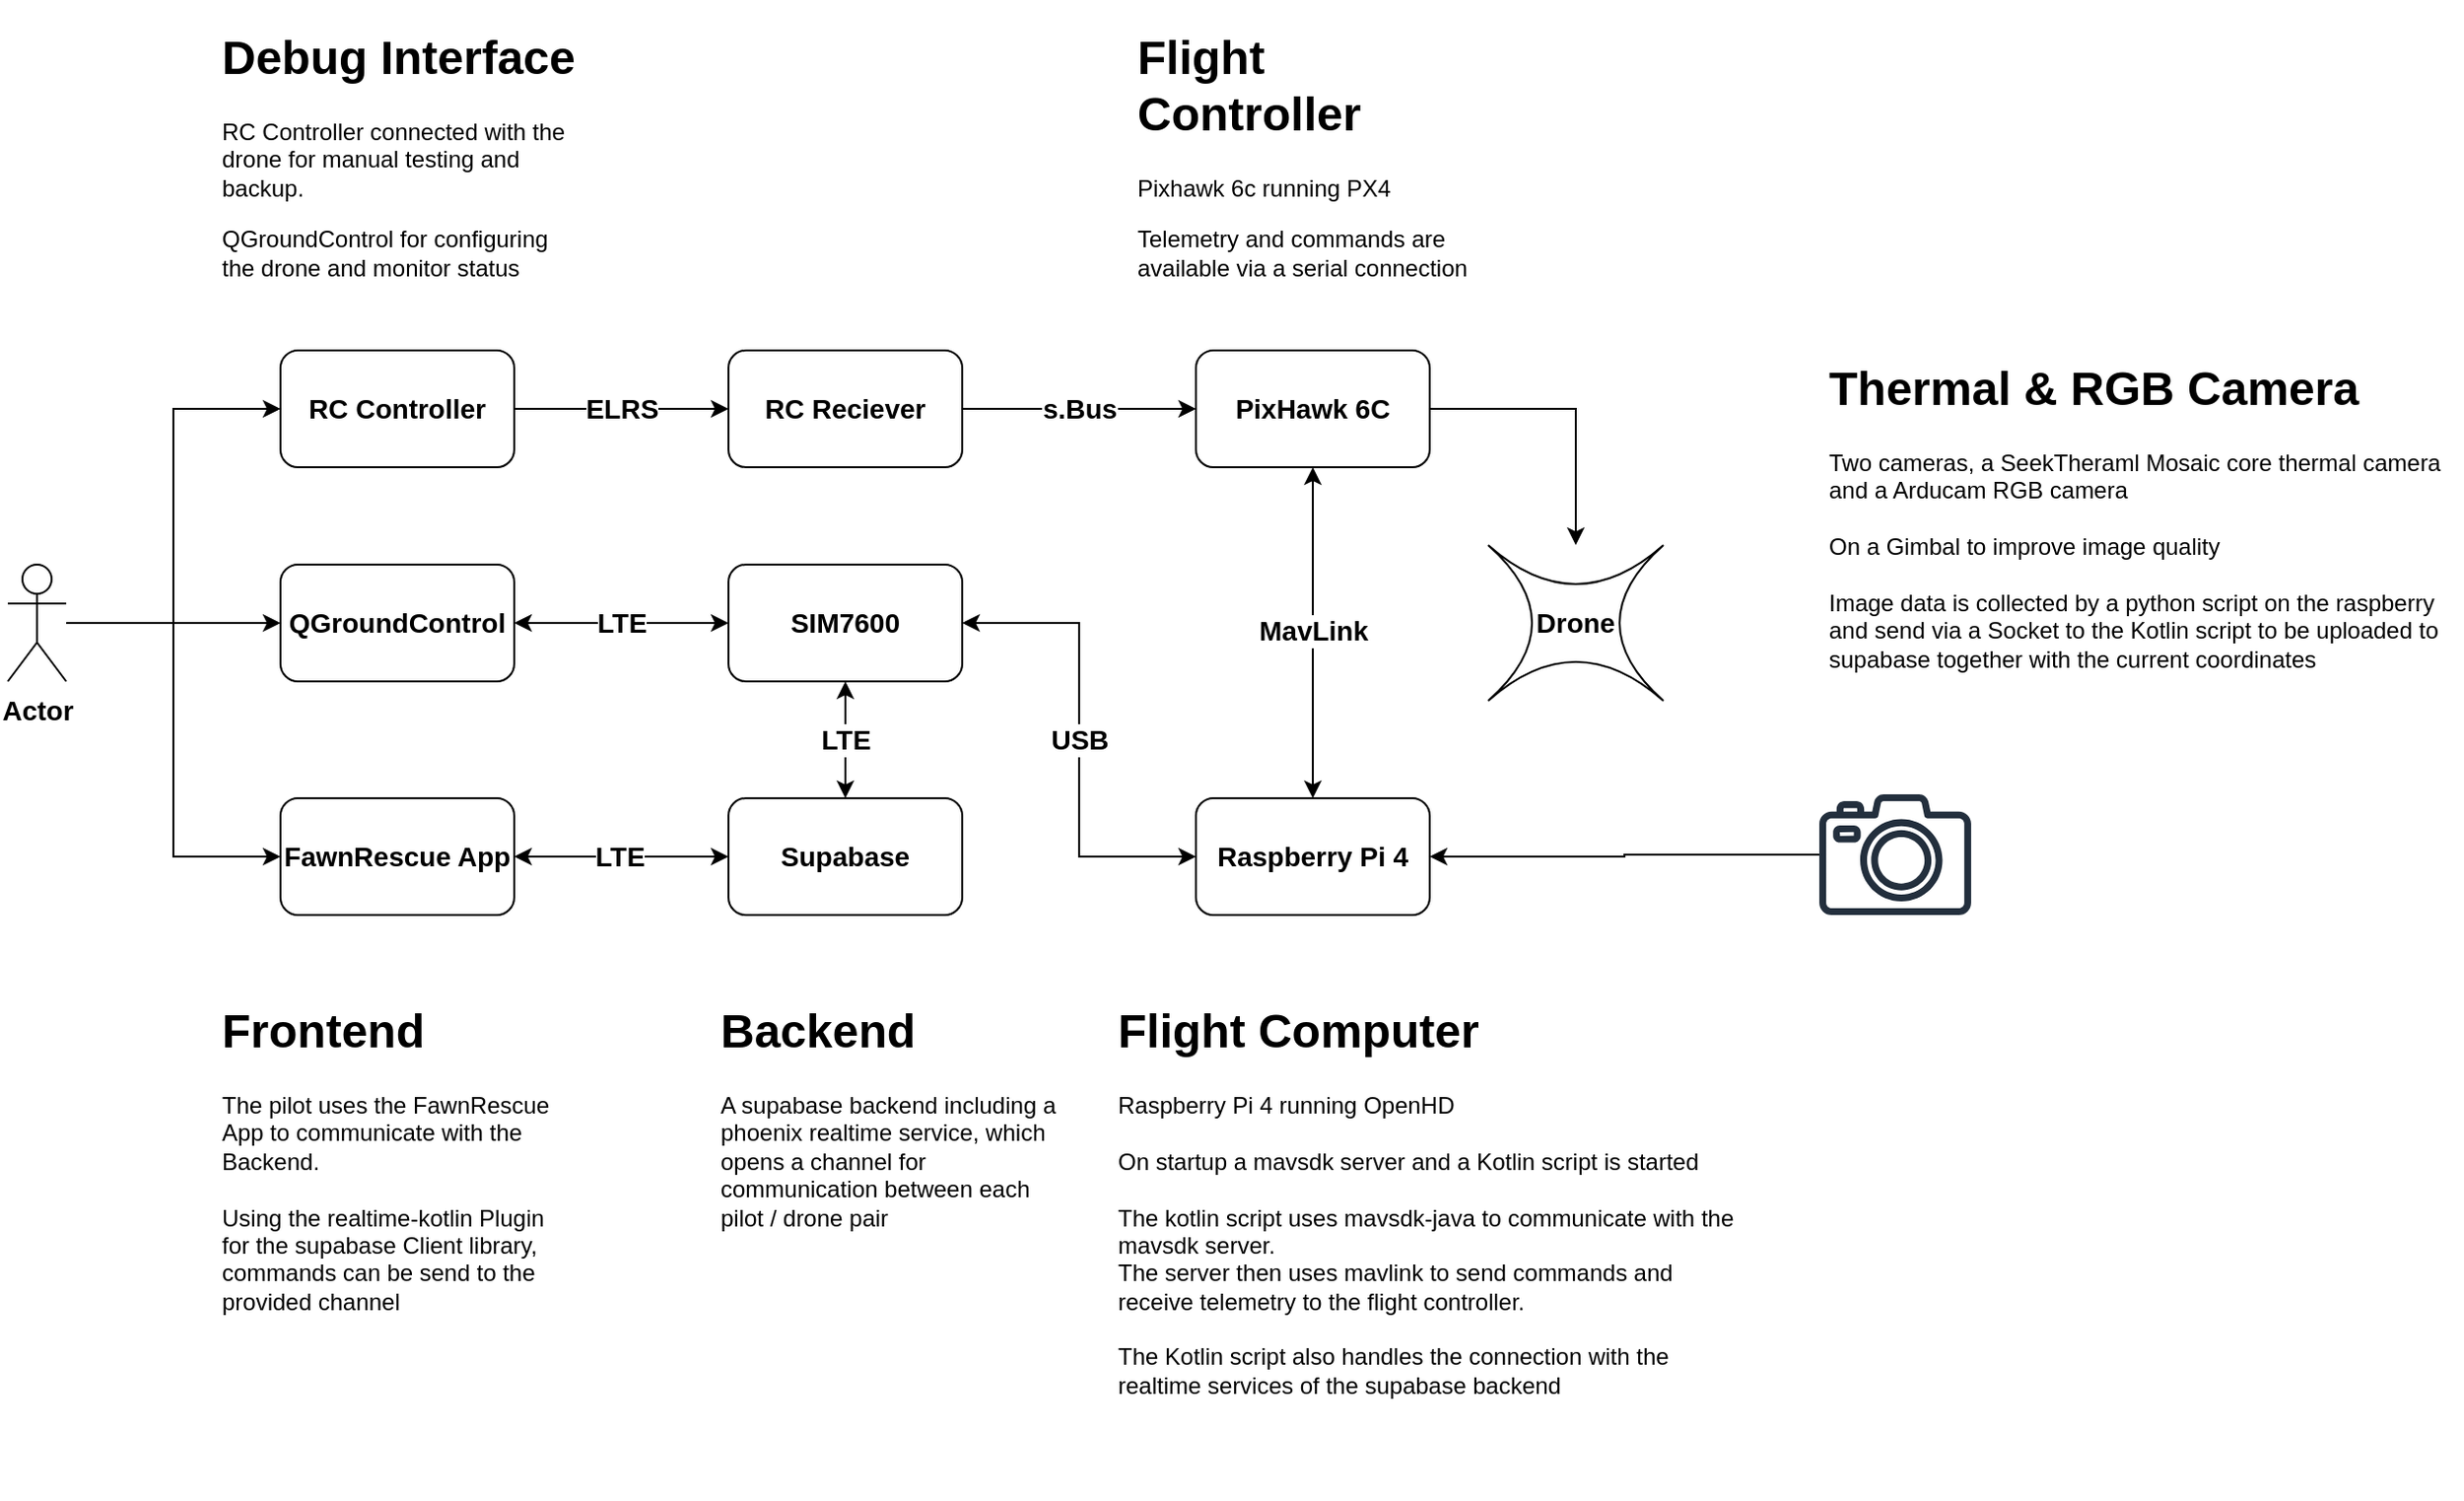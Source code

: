 <mxfile version="23.1.1" type="github">
  <diagram name="Page-1" id="nDaKL3ebdBdOYoQSPej4">
    <mxGraphModel dx="2250" dy="1844" grid="1" gridSize="10" guides="1" tooltips="1" connect="1" arrows="1" fold="1" page="1" pageScale="1" pageWidth="850" pageHeight="1100" math="0" shadow="0">
      <root>
        <mxCell id="0" />
        <mxCell id="1" parent="0" />
        <mxCell id="FN8Vr58lcdlTgOEtNpjS-21" style="edgeStyle=orthogonalEdgeStyle;rounded=0;orthogonalLoop=1;jettySize=auto;html=1;entryX=0;entryY=0.5;entryDx=0;entryDy=0;fontStyle=1;fontSize=14;" parent="1" source="FN8Vr58lcdlTgOEtNpjS-1" target="FN8Vr58lcdlTgOEtNpjS-13" edge="1">
          <mxGeometry relative="1" as="geometry" />
        </mxCell>
        <mxCell id="aVtWpzRtRZH0ED8oaGCE-13" style="edgeStyle=orthogonalEdgeStyle;rounded=0;orthogonalLoop=1;jettySize=auto;html=1;fontStyle=1;fontSize=14;" parent="1" source="FN8Vr58lcdlTgOEtNpjS-1" target="aVtWpzRtRZH0ED8oaGCE-3" edge="1">
          <mxGeometry relative="1" as="geometry" />
        </mxCell>
        <mxCell id="aVtWpzRtRZH0ED8oaGCE-14" style="edgeStyle=orthogonalEdgeStyle;rounded=0;orthogonalLoop=1;jettySize=auto;html=1;entryX=0;entryY=0.5;entryDx=0;entryDy=0;fontStyle=1;fontSize=14;" parent="1" source="FN8Vr58lcdlTgOEtNpjS-1" target="aVtWpzRtRZH0ED8oaGCE-4" edge="1">
          <mxGeometry relative="1" as="geometry" />
        </mxCell>
        <mxCell id="FN8Vr58lcdlTgOEtNpjS-1" value="Actor" style="shape=umlActor;verticalLabelPosition=bottom;verticalAlign=top;html=1;outlineConnect=0;fontStyle=1;fontSize=14;" parent="1" vertex="1">
          <mxGeometry x="-490" y="180" width="30" height="60" as="geometry" />
        </mxCell>
        <mxCell id="FN8Vr58lcdlTgOEtNpjS-4" value="Drone" style="shape=switch;whiteSpace=wrap;html=1;fontStyle=1;fontSize=14;" parent="1" vertex="1">
          <mxGeometry x="270" y="170" width="90" height="80" as="geometry" />
        </mxCell>
        <mxCell id="FN8Vr58lcdlTgOEtNpjS-9" style="edgeStyle=orthogonalEdgeStyle;rounded=0;orthogonalLoop=1;jettySize=auto;html=1;entryX=0.5;entryY=0;entryDx=0;entryDy=0;startArrow=classic;startFill=1;fontStyle=1;fontSize=14;" parent="1" source="FN8Vr58lcdlTgOEtNpjS-6" target="FN8Vr58lcdlTgOEtNpjS-7" edge="1">
          <mxGeometry relative="1" as="geometry" />
        </mxCell>
        <mxCell id="FN8Vr58lcdlTgOEtNpjS-10" value="MavLink" style="edgeLabel;html=1;align=center;verticalAlign=middle;resizable=0;points=[];fontStyle=1;fontSize=14;" parent="FN8Vr58lcdlTgOEtNpjS-9" vertex="1" connectable="0">
          <mxGeometry x="-0.013" y="3" relative="1" as="geometry">
            <mxPoint x="-3" as="offset" />
          </mxGeometry>
        </mxCell>
        <mxCell id="FN8Vr58lcdlTgOEtNpjS-22" style="edgeStyle=orthogonalEdgeStyle;rounded=0;orthogonalLoop=1;jettySize=auto;html=1;fontStyle=1;fontSize=14;" parent="1" source="FN8Vr58lcdlTgOEtNpjS-6" target="FN8Vr58lcdlTgOEtNpjS-4" edge="1">
          <mxGeometry relative="1" as="geometry" />
        </mxCell>
        <mxCell id="FN8Vr58lcdlTgOEtNpjS-6" value="&lt;div style=&quot;font-size: 14px;&quot;&gt;PixHawk 6C&lt;/div&gt;" style="rounded=1;whiteSpace=wrap;html=1;fontStyle=1;fontSize=14;" parent="1" vertex="1">
          <mxGeometry x="120" y="70" width="120" height="60" as="geometry" />
        </mxCell>
        <mxCell id="aVtWpzRtRZH0ED8oaGCE-12" value="USB" style="edgeStyle=orthogonalEdgeStyle;rounded=0;orthogonalLoop=1;jettySize=auto;html=1;entryX=1;entryY=0.5;entryDx=0;entryDy=0;startArrow=classic;startFill=1;fontStyle=1;fontSize=14;" parent="1" source="FN8Vr58lcdlTgOEtNpjS-7" target="aVtWpzRtRZH0ED8oaGCE-1" edge="1">
          <mxGeometry relative="1" as="geometry" />
        </mxCell>
        <mxCell id="FN8Vr58lcdlTgOEtNpjS-7" value="Raspberry Pi 4" style="rounded=1;whiteSpace=wrap;html=1;fontStyle=1;fontSize=14;" parent="1" vertex="1">
          <mxGeometry x="120" y="300" width="120" height="60" as="geometry" />
        </mxCell>
        <mxCell id="FN8Vr58lcdlTgOEtNpjS-8" value="&lt;h1&gt;Flight Controller&lt;br&gt;&lt;/h1&gt;&lt;p&gt;Pixhawk 6c running PX4&lt;/p&gt;&lt;p&gt;Telemetry and commands are available via a serial connection&lt;br&gt;&lt;/p&gt;" style="text;html=1;strokeColor=none;fillColor=none;spacing=5;spacingTop=-20;whiteSpace=wrap;overflow=hidden;rounded=0;" parent="1" vertex="1">
          <mxGeometry x="85" y="-100" width="190" height="150" as="geometry" />
        </mxCell>
        <mxCell id="FN8Vr58lcdlTgOEtNpjS-11" value="&lt;h1&gt;Flight Computer&lt;br&gt;&lt;/h1&gt;&lt;div&gt;Raspberry Pi 4 running OpenHD&lt;/div&gt;&lt;div&gt;&lt;br&gt;&lt;/div&gt;&lt;div&gt;On startup a mavsdk server and a Kotlin script is started&lt;/div&gt;&lt;div&gt;&lt;br&gt;&lt;/div&gt;&lt;div&gt;The kotlin script uses mavsdk-java to communicate with the mavsdk server.&lt;/div&gt;&lt;div&gt;The server then uses mavlink to send commands and receive telemetry to the flight controller.&lt;/div&gt;&lt;div&gt;&lt;br&gt;&lt;/div&gt;&lt;div&gt;The Kotlin script also handles the connection with the realtime services of the supabase backend&lt;br&gt;&lt;/div&gt;" style="text;html=1;strokeColor=none;fillColor=none;spacing=5;spacingTop=-20;whiteSpace=wrap;overflow=hidden;rounded=0;" parent="1" vertex="1">
          <mxGeometry x="75" y="400" width="330" height="260" as="geometry" />
        </mxCell>
        <mxCell id="aVtWpzRtRZH0ED8oaGCE-11" value="LTE" style="edgeStyle=orthogonalEdgeStyle;rounded=0;orthogonalLoop=1;jettySize=auto;html=1;entryX=0.5;entryY=1;entryDx=0;entryDy=0;startArrow=classic;startFill=1;fontStyle=1;fontSize=14;" parent="1" source="FN8Vr58lcdlTgOEtNpjS-12" target="aVtWpzRtRZH0ED8oaGCE-1" edge="1">
          <mxGeometry relative="1" as="geometry" />
        </mxCell>
        <mxCell id="FN8Vr58lcdlTgOEtNpjS-12" value="Supabase" style="rounded=1;whiteSpace=wrap;html=1;fontStyle=1;fontSize=14;" parent="1" vertex="1">
          <mxGeometry x="-120" y="300" width="120" height="60" as="geometry" />
        </mxCell>
        <mxCell id="FN8Vr58lcdlTgOEtNpjS-17" style="edgeStyle=orthogonalEdgeStyle;rounded=0;orthogonalLoop=1;jettySize=auto;html=1;entryX=0;entryY=0.5;entryDx=0;entryDy=0;startArrow=classic;startFill=1;fontStyle=1;fontSize=14;" parent="1" source="FN8Vr58lcdlTgOEtNpjS-13" target="FN8Vr58lcdlTgOEtNpjS-12" edge="1">
          <mxGeometry relative="1" as="geometry" />
        </mxCell>
        <mxCell id="FN8Vr58lcdlTgOEtNpjS-18" value="LTE" style="edgeLabel;html=1;align=center;verticalAlign=middle;resizable=0;points=[];fontStyle=1;fontSize=14;" parent="FN8Vr58lcdlTgOEtNpjS-17" vertex="1" connectable="0">
          <mxGeometry x="-0.017" relative="1" as="geometry">
            <mxPoint as="offset" />
          </mxGeometry>
        </mxCell>
        <mxCell id="FN8Vr58lcdlTgOEtNpjS-13" value="FawnRescue App" style="rounded=1;whiteSpace=wrap;html=1;fontStyle=1;fontSize=14;" parent="1" vertex="1">
          <mxGeometry x="-350" y="300" width="120" height="60" as="geometry" />
        </mxCell>
        <mxCell id="FN8Vr58lcdlTgOEtNpjS-14" value="&lt;h1&gt;Backend&lt;br&gt;&lt;/h1&gt;&lt;div&gt;A supabase backend including a phoenix realtime service, which opens a channel for communication between each&amp;nbsp;&lt;/div&gt;&lt;div&gt;pilot / drone pair&lt;/div&gt;" style="text;html=1;strokeColor=none;fillColor=none;spacing=5;spacingTop=-20;whiteSpace=wrap;overflow=hidden;rounded=0;" parent="1" vertex="1">
          <mxGeometry x="-129" y="400" width="190" height="140" as="geometry" />
        </mxCell>
        <mxCell id="FN8Vr58lcdlTgOEtNpjS-19" value="&lt;h1&gt;Frontend&lt;br&gt;&lt;/h1&gt;&lt;div&gt;The pilot uses the FawnRescue App to communicate with the Backend.&lt;/div&gt;&lt;div&gt;&lt;br&gt;&lt;/div&gt;&lt;div&gt;Using the realtime-kotlin Plugin for the supabase Client library, commands can be send to the provided channel&lt;br&gt;&lt;/div&gt;" style="text;html=1;strokeColor=none;fillColor=none;spacing=5;spacingTop=-20;whiteSpace=wrap;overflow=hidden;rounded=0;" parent="1" vertex="1">
          <mxGeometry x="-385" y="400" width="190" height="180" as="geometry" />
        </mxCell>
        <mxCell id="aVtWpzRtRZH0ED8oaGCE-10" value="LTE" style="edgeStyle=orthogonalEdgeStyle;rounded=0;orthogonalLoop=1;jettySize=auto;html=1;entryX=1;entryY=0.5;entryDx=0;entryDy=0;startArrow=classic;startFill=1;fontStyle=1;fontSize=14;" parent="1" source="aVtWpzRtRZH0ED8oaGCE-1" target="aVtWpzRtRZH0ED8oaGCE-3" edge="1">
          <mxGeometry relative="1" as="geometry" />
        </mxCell>
        <mxCell id="aVtWpzRtRZH0ED8oaGCE-1" value="SIM7600" style="rounded=1;whiteSpace=wrap;html=1;fontStyle=1;fontSize=14;" parent="1" vertex="1">
          <mxGeometry x="-120" y="180" width="120" height="60" as="geometry" />
        </mxCell>
        <mxCell id="aVtWpzRtRZH0ED8oaGCE-8" value="s.Bus" style="edgeStyle=orthogonalEdgeStyle;rounded=0;orthogonalLoop=1;jettySize=auto;html=1;fontStyle=1;fontSize=14;" parent="1" source="aVtWpzRtRZH0ED8oaGCE-2" target="FN8Vr58lcdlTgOEtNpjS-6" edge="1">
          <mxGeometry relative="1" as="geometry" />
        </mxCell>
        <mxCell id="aVtWpzRtRZH0ED8oaGCE-2" value="RC Reciever" style="rounded=1;whiteSpace=wrap;html=1;fontStyle=1;fontSize=14;" parent="1" vertex="1">
          <mxGeometry x="-120" y="70" width="120" height="60" as="geometry" />
        </mxCell>
        <mxCell id="aVtWpzRtRZH0ED8oaGCE-3" value="QGroundControl" style="rounded=1;whiteSpace=wrap;html=1;fontStyle=1;fontSize=14;" parent="1" vertex="1">
          <mxGeometry x="-350" y="180" width="120" height="60" as="geometry" />
        </mxCell>
        <mxCell id="aVtWpzRtRZH0ED8oaGCE-7" value="ELRS" style="edgeStyle=orthogonalEdgeStyle;rounded=0;orthogonalLoop=1;jettySize=auto;html=1;fontStyle=1;fontSize=14;" parent="1" source="aVtWpzRtRZH0ED8oaGCE-4" target="aVtWpzRtRZH0ED8oaGCE-2" edge="1">
          <mxGeometry relative="1" as="geometry" />
        </mxCell>
        <mxCell id="aVtWpzRtRZH0ED8oaGCE-4" value="RC Controller" style="rounded=1;whiteSpace=wrap;html=1;fontStyle=1;fontSize=14;" parent="1" vertex="1">
          <mxGeometry x="-350" y="70" width="120" height="60" as="geometry" />
        </mxCell>
        <mxCell id="aVtWpzRtRZH0ED8oaGCE-15" value="&lt;h1&gt;Debug Interface&lt;/h1&gt;&lt;p&gt;RC Controller connected with the drone for manual testing and backup.&lt;/p&gt;&lt;p&gt;QGroundControl for configuring the drone and monitor status&lt;/p&gt;" style="text;html=1;strokeColor=none;fillColor=none;spacing=5;spacingTop=-20;whiteSpace=wrap;overflow=hidden;rounded=0;" parent="1" vertex="1">
          <mxGeometry x="-385" y="-100" width="190" height="150" as="geometry" />
        </mxCell>
        <mxCell id="HxDPf90xtki0wxAKNuue-4" style="edgeStyle=orthogonalEdgeStyle;rounded=0;orthogonalLoop=1;jettySize=auto;html=1;entryX=1;entryY=0.5;entryDx=0;entryDy=0;" edge="1" parent="1" source="HxDPf90xtki0wxAKNuue-2" target="FN8Vr58lcdlTgOEtNpjS-7">
          <mxGeometry relative="1" as="geometry" />
        </mxCell>
        <mxCell id="HxDPf90xtki0wxAKNuue-2" value="" style="sketch=0;outlineConnect=0;fontColor=#232F3E;gradientColor=none;fillColor=#232F3D;strokeColor=none;dashed=0;verticalLabelPosition=bottom;verticalAlign=top;align=center;html=1;fontSize=12;fontStyle=0;aspect=fixed;pointerEvents=1;shape=mxgraph.aws4.camera2;" vertex="1" parent="1">
          <mxGeometry x="440" y="298" width="78" height="62" as="geometry" />
        </mxCell>
        <mxCell id="HxDPf90xtki0wxAKNuue-5" value="&lt;h1&gt;Thermal &amp;amp; RGB Camera &lt;br&gt;&lt;/h1&gt;Two cameras, a SeekTheraml Mosaic core thermal camera and a Arducam RGB camera&lt;br&gt;&lt;br&gt;On a Gimbal to improve image quality&lt;br&gt;&lt;br&gt;Image data is collected by a python script on the raspberry and send via a Socket to the Kotlin script to be uploaded to supabase together with the current coordinates" style="text;html=1;strokeColor=none;fillColor=none;spacing=5;spacingTop=-20;whiteSpace=wrap;overflow=hidden;rounded=0;" vertex="1" parent="1">
          <mxGeometry x="440" y="70" width="330" height="260" as="geometry" />
        </mxCell>
      </root>
    </mxGraphModel>
  </diagram>
</mxfile>
